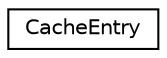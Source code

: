 digraph "Graphical Class Hierarchy"
{
  edge [fontname="Helvetica",fontsize="10",labelfontname="Helvetica",labelfontsize="10"];
  node [fontname="Helvetica",fontsize="10",shape=record];
  rankdir="LR";
  Node1 [label="CacheEntry",height=0.2,width=0.4,color="black", fillcolor="white", style="filled",URL="$structCacheEntry.html"];
}
